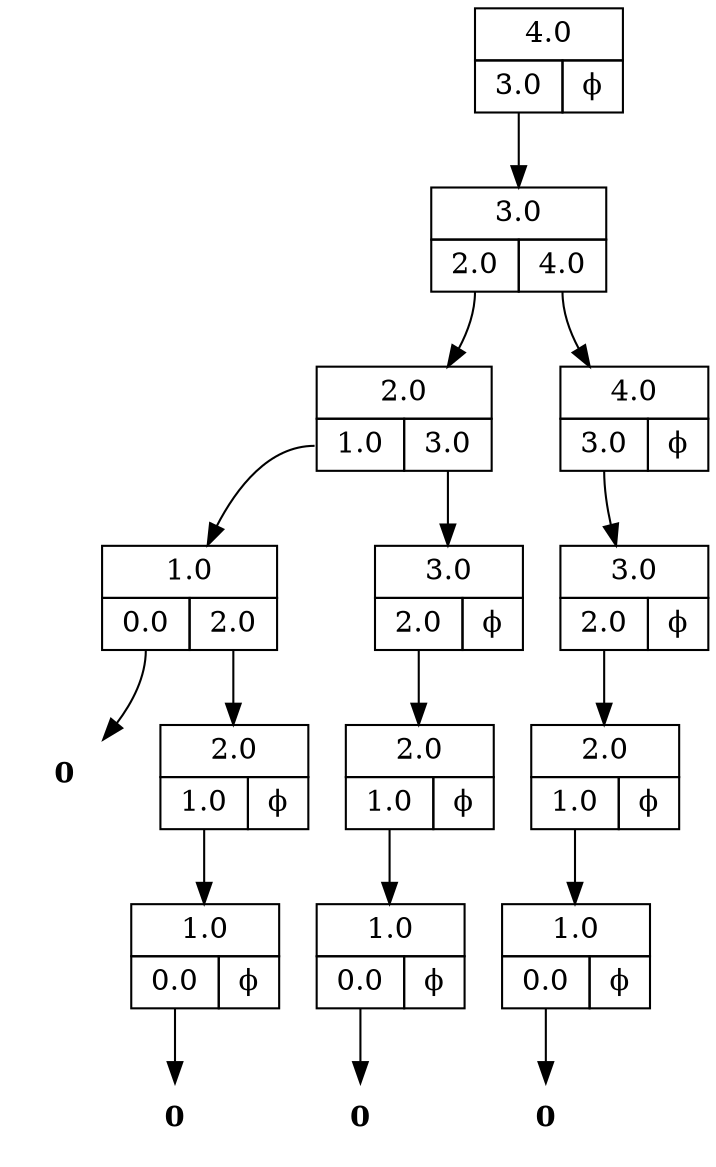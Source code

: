 digraph "4.0" {
   node_1 [shape=none,margin=0,label=
         <<TABLE BORDER="0" CELLBORDER="1" CELLSPACING="0" CELLPADDING="4">
         <TR><TD COLSPAN="2">4.0</TD></TR>
         <TR><TD PORT="L"> 3.0 </TD><TD PORT="R"> ϕ </TD></TR>
         </TABLE>>
         ];
   node_1:L -> node_2;
   node_2 [shape=none,margin=0,label=
         <<TABLE BORDER="0" CELLBORDER="1" CELLSPACING="0" CELLPADDING="4">
         <TR><TD COLSPAN="2">3.0</TD></TR>
         <TR><TD PORT="L"> 2.0 </TD><TD PORT="R"> 4.0 </TD></TR>
         </TABLE>>
         ];
   node_2:L -> node_3;
   node_3 [shape=none,margin=0,label=
         <<TABLE BORDER="0" CELLBORDER="1" CELLSPACING="0" CELLPADDING="4">
         <TR><TD COLSPAN="2">2.0</TD></TR>
         <TR><TD PORT="L"> 1.0 </TD><TD PORT="R"> 3.0 </TD></TR>
         </TABLE>>
         ];
   node_3:L -> node_4;
   node_4 [shape=none,margin=0,label=
         <<TABLE BORDER="0" CELLBORDER="1" CELLSPACING="0" CELLPADDING="4">
         <TR><TD COLSPAN="2">1.0</TD></TR>
         <TR><TD PORT="L"> 0.0 </TD><TD PORT="R"> 2.0 </TD></TR>
         </TABLE>>
         ];
   node_4:L -> node_5;
   node_5 [shape=none,margin=0,label=<<B>0</B>>]
   node_4:R -> node_6;
   node_6 [shape=none,margin=0,label=
         <<TABLE BORDER="0" CELLBORDER="1" CELLSPACING="0" CELLPADDING="4">
         <TR><TD COLSPAN="2">2.0</TD></TR>
         <TR><TD PORT="L"> 1.0 </TD><TD PORT="R"> ϕ </TD></TR>
         </TABLE>>
         ];
   node_6:L -> node_7;
   node_7 [shape=none,margin=0,label=
         <<TABLE BORDER="0" CELLBORDER="1" CELLSPACING="0" CELLPADDING="4">
         <TR><TD COLSPAN="2">1.0</TD></TR>
         <TR><TD PORT="L"> 0.0 </TD><TD PORT="R"> ϕ </TD></TR>
         </TABLE>>
         ];
   node_7:L -> node_8;
   node_8 [shape=none,margin=0,label=<<B>0</B>>]
   node_3:R -> node_9;
   node_9 [shape=none,margin=0,label=
         <<TABLE BORDER="0" CELLBORDER="1" CELLSPACING="0" CELLPADDING="4">
         <TR><TD COLSPAN="2">3.0</TD></TR>
         <TR><TD PORT="L"> 2.0 </TD><TD PORT="R"> ϕ </TD></TR>
         </TABLE>>
         ];
   node_9:L -> node_10;
   node_10 [shape=none,margin=0,label=
         <<TABLE BORDER="0" CELLBORDER="1" CELLSPACING="0" CELLPADDING="4">
         <TR><TD COLSPAN="2">2.0</TD></TR>
         <TR><TD PORT="L"> 1.0 </TD><TD PORT="R"> ϕ </TD></TR>
         </TABLE>>
         ];
   node_10:L -> node_11;
   node_11 [shape=none,margin=0,label=
         <<TABLE BORDER="0" CELLBORDER="1" CELLSPACING="0" CELLPADDING="4">
         <TR><TD COLSPAN="2">1.0</TD></TR>
         <TR><TD PORT="L"> 0.0 </TD><TD PORT="R"> ϕ </TD></TR>
         </TABLE>>
         ];
   node_11:L -> node_12;
   node_12 [shape=none,margin=0,label=<<B>0</B>>]
   node_2:R -> node_13;
   node_13 [shape=none,margin=0,label=
         <<TABLE BORDER="0" CELLBORDER="1" CELLSPACING="0" CELLPADDING="4">
         <TR><TD COLSPAN="2">4.0</TD></TR>
         <TR><TD PORT="L"> 3.0 </TD><TD PORT="R"> ϕ </TD></TR>
         </TABLE>>
         ];
   node_13:L -> node_14;
   node_14 [shape=none,margin=0,label=
         <<TABLE BORDER="0" CELLBORDER="1" CELLSPACING="0" CELLPADDING="4">
         <TR><TD COLSPAN="2">3.0</TD></TR>
         <TR><TD PORT="L"> 2.0 </TD><TD PORT="R"> ϕ </TD></TR>
         </TABLE>>
         ];
   node_14:L -> node_15;
   node_15 [shape=none,margin=0,label=
         <<TABLE BORDER="0" CELLBORDER="1" CELLSPACING="0" CELLPADDING="4">
         <TR><TD COLSPAN="2">2.0</TD></TR>
         <TR><TD PORT="L"> 1.0 </TD><TD PORT="R"> ϕ </TD></TR>
         </TABLE>>
         ];
   node_15:L -> node_16;
   node_16 [shape=none,margin=0,label=
         <<TABLE BORDER="0" CELLBORDER="1" CELLSPACING="0" CELLPADDING="4">
         <TR><TD COLSPAN="2">1.0</TD></TR>
         <TR><TD PORT="L"> 0.0 </TD><TD PORT="R"> ϕ </TD></TR>
         </TABLE>>
         ];
   node_16:L -> node_17;
   node_17 [shape=none,margin=0,label=<<B>0</B>>]
}
